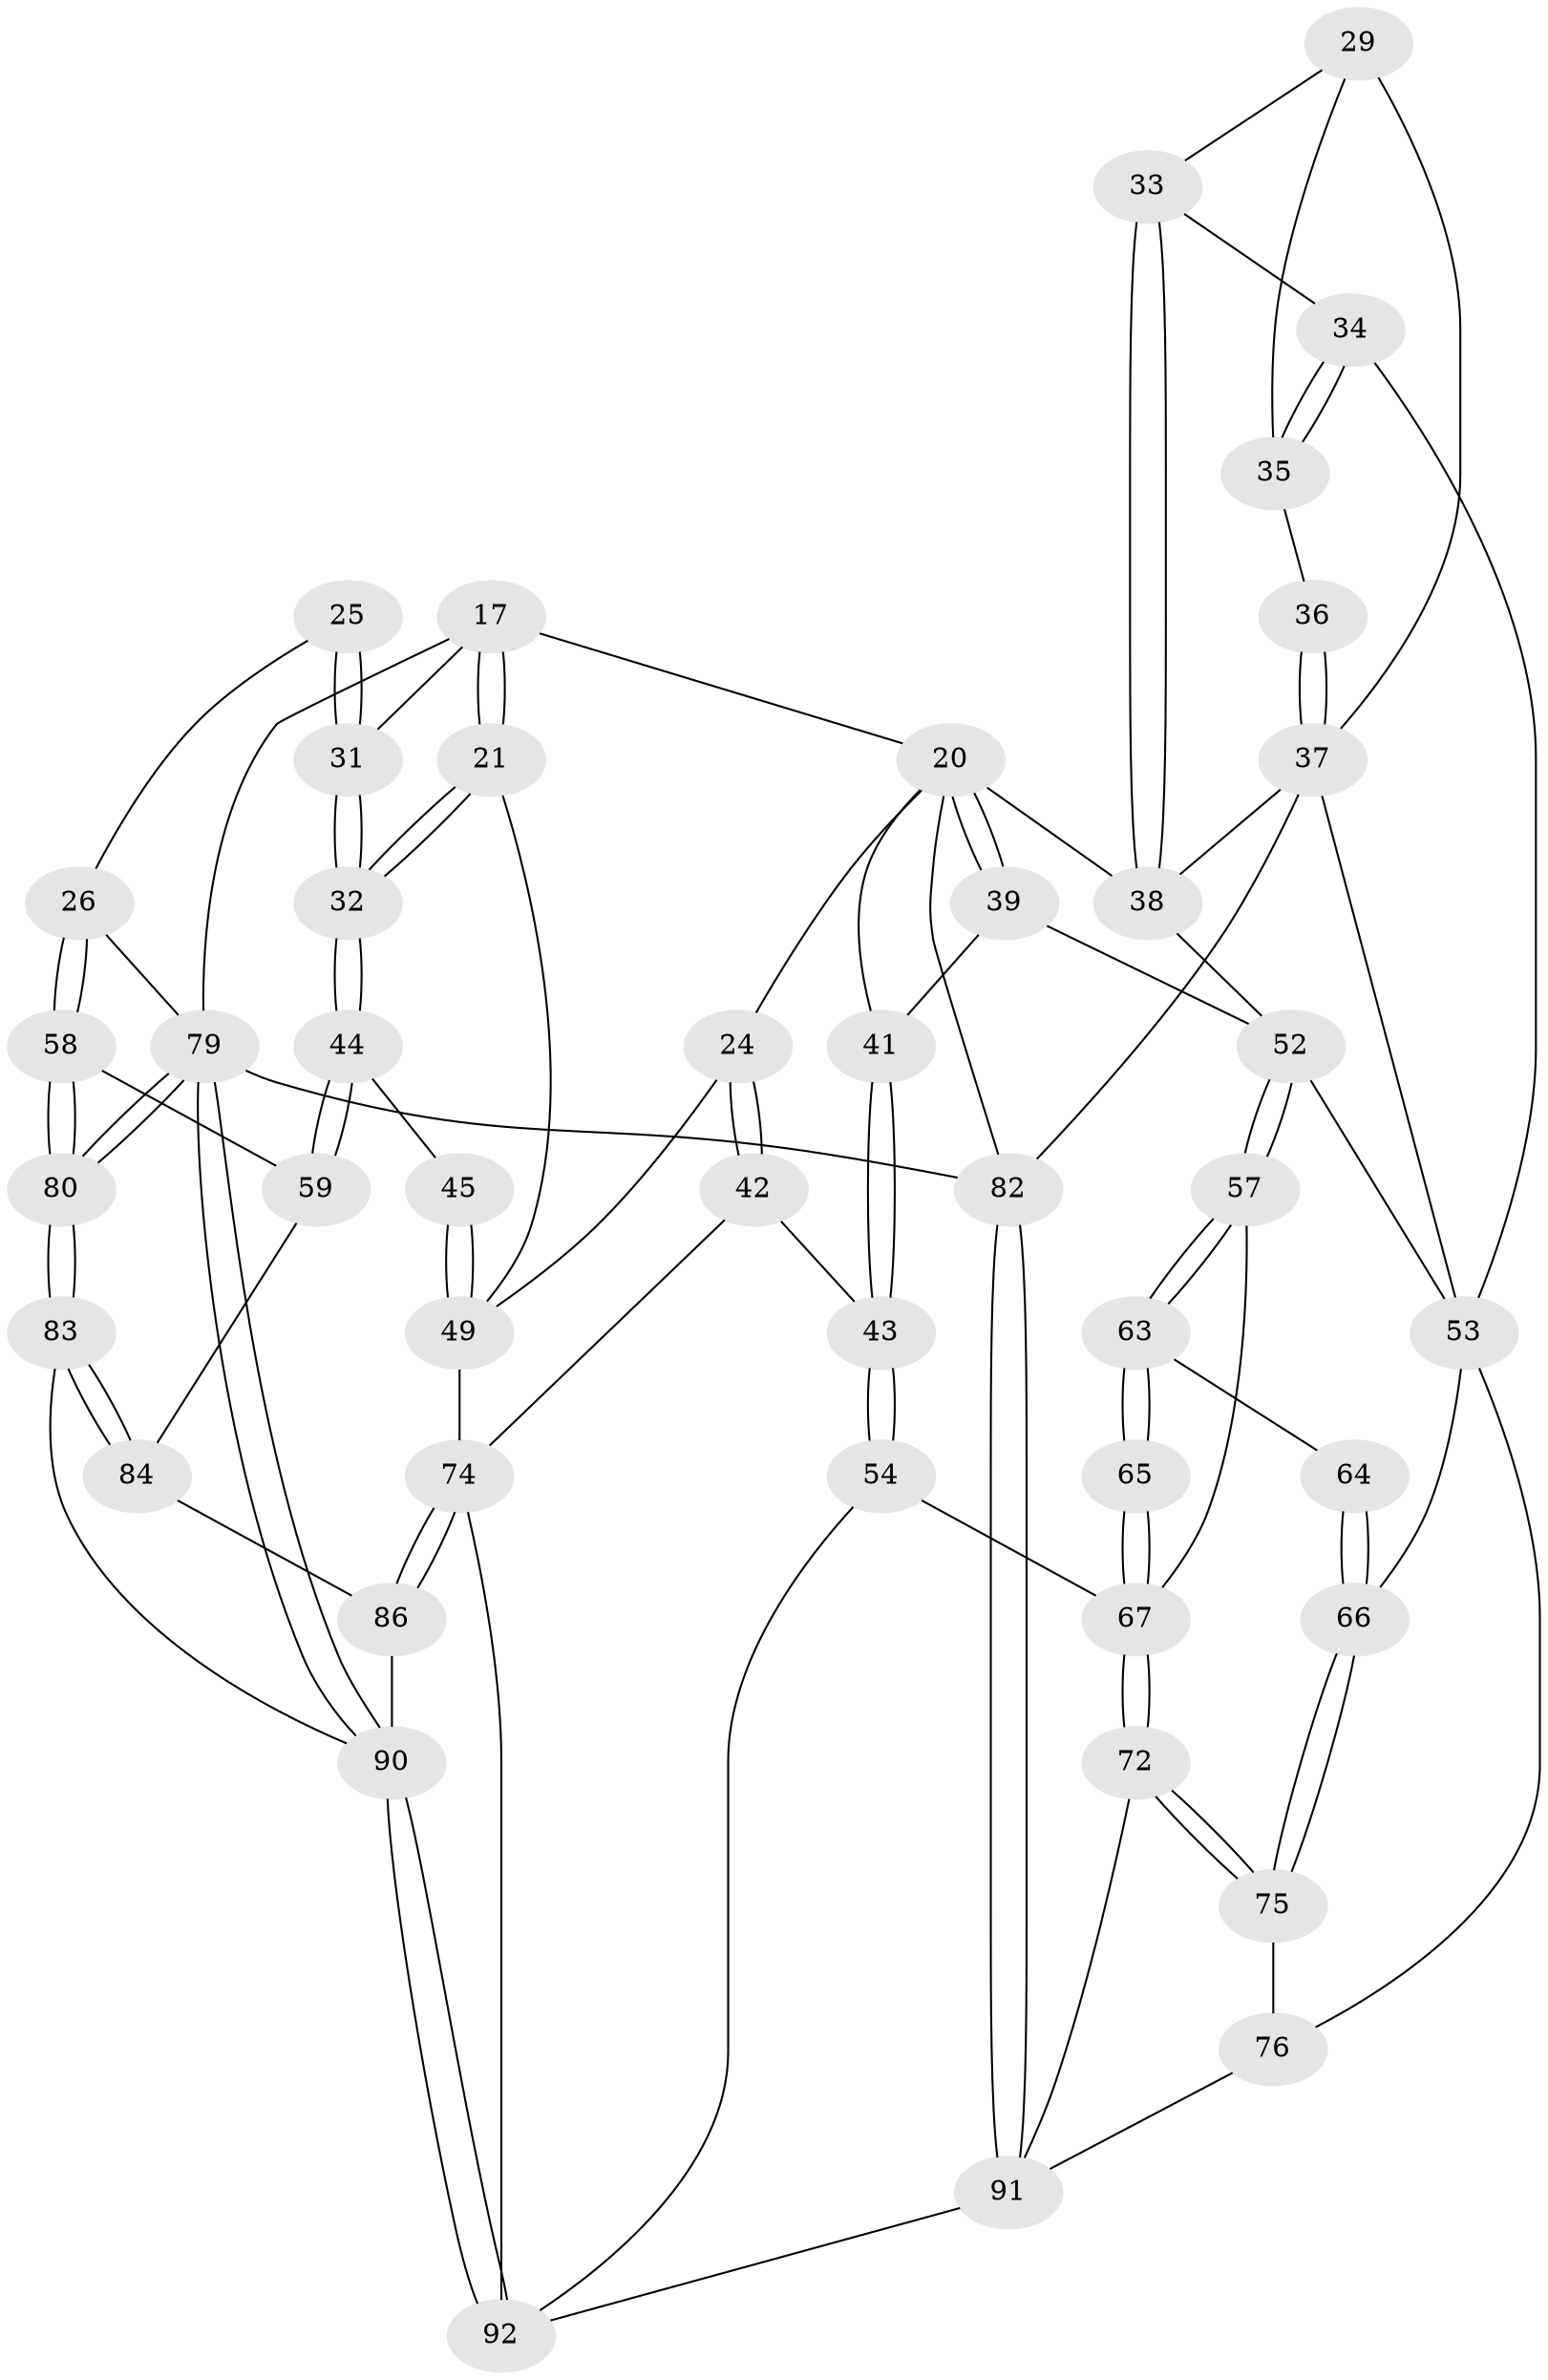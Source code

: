 // original degree distribution, {3: 0.021739130434782608, 6: 0.21739130434782608, 5: 0.5217391304347826, 4: 0.2391304347826087}
// Generated by graph-tools (version 1.1) at 2025/05/03/04/25 22:05:00]
// undirected, 46 vertices, 107 edges
graph export_dot {
graph [start="1"]
  node [color=gray90,style=filled];
  17 [pos="+0.7544835325598442+0.09111252495344901",super="+13"];
  20 [pos="+0.48677465664205094+0.2010981706790534",super="+19"];
  21 [pos="+0.7467147158398085+0.2470650443909626"];
  24 [pos="+0.6570847436776683+0.28003450316113837"];
  25 [pos="+1+0.15456279948067808"];
  26 [pos="+1+0.09193310895007169"];
  29 [pos="+0.16166938091447056+0.14264006963268838",super="+28"];
  31 [pos="+0.8866788857064589+0.323408216946584",super="+16+15"];
  32 [pos="+0.8863750511909023+0.32446054297086274"];
  33 [pos="+0.2027687293875803+0.29219643411830637",super="+30"];
  34 [pos="+0.18709733493639463+0.2983230932239753"];
  35 [pos="+0.16567903720766133+0.284484283794111"];
  36 [pos="+0.06670265082164975+0.29473481603425383"];
  37 [pos="+0+0.4156724561964548",super="+27"];
  38 [pos="+0.34827246591370953+0.26913652518944137",super="+8+7+9"];
  39 [pos="+0.4919617681167227+0.3392600007532466"];
  41 [pos="+0.504945669303952+0.3416912792767708"];
  42 [pos="+0.5859454233565419+0.3657962989596497"];
  43 [pos="+0.517741918120284+0.34897605998082887"];
  44 [pos="+0.9141180375678433+0.37781923589832717"];
  45 [pos="+0.7488340244803684+0.47210628095603147"];
  49 [pos="+0.7232624825742674+0.49433179960012724",super="+23+22"];
  52 [pos="+0.37568705227910093+0.3691527363823283",super="+40"];
  53 [pos="+0.2124990030150507+0.39854678536708393",super="+46+48"];
  54 [pos="+0.4911957573066031+0.4811823570321697"];
  57 [pos="+0.3765438549214392+0.38112904589131946"];
  58 [pos="+1+0.47546733172078137"];
  59 [pos="+1+0.4626825087763244"];
  63 [pos="+0.2689915472437664+0.507521014318344"];
  64 [pos="+0.24249276596195538+0.4883840479135531"];
  65 [pos="+0.32271271501311616+0.673507332006279"];
  66 [pos="+0.12482985958015656+0.5556265363396298",super="+62+61"];
  67 [pos="+0.32556121998976517+0.6931931396136612",super="+55+56"];
  72 [pos="+0.32640053825075027+0.7218793302895921"];
  74 [pos="+0.6188740765554565+0.6797862336093502",super="+73"];
  75 [pos="+0.05990418287674792+0.6255658073470014"];
  76 [pos="+0+0.6031619369397871"];
  79 [pos="+1+1",super="+14"];
  80 [pos="+1+0.7666459831022349"];
  82 [pos="+0+1",super="+2"];
  83 [pos="+0.9147340731626205+0.7684956762418919"];
  84 [pos="+0.9121802731303207+0.7674689806915973",super="+77"];
  86 [pos="+0.739961277620249+0.8699437042819651",super="+85+78"];
  90 [pos="+1+1",super="+87+88"];
  91 [pos="+0.2614600353728372+1",super="+81"];
  92 [pos="+0.6907864771897425+1",super="+89"];
  17 -- 21;
  17 -- 21;
  17 -- 31 [weight=2];
  17 -- 79;
  17 -- 20;
  20 -- 39;
  20 -- 39;
  20 -- 38 [weight=2];
  20 -- 82;
  20 -- 24;
  20 -- 41;
  21 -- 32;
  21 -- 32;
  21 -- 49;
  24 -- 42;
  24 -- 42;
  24 -- 49;
  25 -- 26;
  25 -- 31 [weight=2];
  25 -- 31;
  26 -- 58;
  26 -- 58;
  26 -- 79;
  29 -- 33;
  29 -- 37 [weight=2];
  29 -- 35;
  31 -- 32;
  31 -- 32;
  32 -- 44;
  32 -- 44;
  33 -- 34;
  33 -- 38 [weight=2];
  33 -- 38;
  34 -- 35;
  34 -- 35;
  34 -- 53;
  35 -- 36;
  36 -- 37 [weight=2];
  36 -- 37;
  37 -- 82;
  37 -- 38;
  37 -- 53;
  38 -- 52;
  39 -- 41;
  39 -- 52;
  41 -- 43;
  41 -- 43;
  42 -- 43;
  42 -- 74;
  43 -- 54;
  43 -- 54;
  44 -- 45;
  44 -- 59;
  44 -- 59;
  45 -- 49 [weight=2];
  45 -- 49;
  49 -- 74;
  52 -- 53;
  52 -- 57;
  52 -- 57;
  53 -- 66 [weight=2];
  53 -- 76;
  54 -- 67;
  54 -- 92;
  57 -- 63;
  57 -- 63;
  57 -- 67;
  58 -- 59;
  58 -- 80;
  58 -- 80;
  59 -- 84;
  63 -- 64;
  63 -- 65;
  63 -- 65;
  64 -- 66 [weight=2];
  64 -- 66;
  65 -- 67 [weight=2];
  65 -- 67;
  66 -- 75;
  66 -- 75;
  67 -- 72;
  67 -- 72;
  72 -- 75;
  72 -- 75;
  72 -- 91;
  74 -- 86 [weight=2];
  74 -- 86;
  74 -- 92 [weight=2];
  75 -- 76;
  76 -- 91;
  79 -- 80;
  79 -- 80;
  79 -- 90;
  79 -- 90;
  79 -- 82 [weight=2];
  80 -- 83;
  80 -- 83;
  82 -- 91 [weight=2];
  82 -- 91;
  83 -- 84;
  83 -- 84;
  83 -- 90;
  84 -- 86 [weight=2];
  86 -- 90;
  90 -- 92 [weight=2];
  90 -- 92;
  91 -- 92 [weight=2];
}

